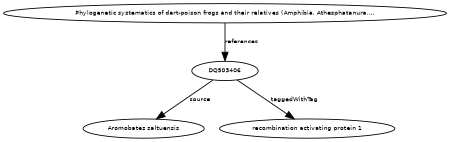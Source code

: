digraph G {
size="3,3";
node [fontsize=7, fontname="Helvetica"];
edge [fontsize=7, fontname="Helvetica"];
node0 [label="DQ503406", width=0.27433100247,height=0.27433100247];
node1 [label="Phylogenetic systematics of dart-poison frogs and their relatives (Amphibia, Athesphatanura,...", width=0.27433100247,height=0.27433100247];
node2 [label="Aromobates saltuensis", width=0.27433100247,height=0.27433100247];
node3 [label="recombination activating protein 1", width=0.27433100247,height=0.27433100247];
node1 -> node0 [label="references"];
node0 -> node2 [label="source"];
node0 -> node3 [label="taggedWithTag"];
}

